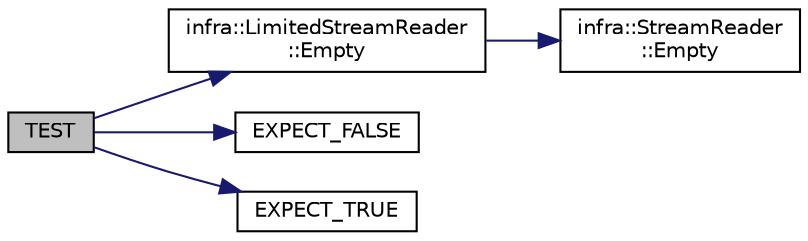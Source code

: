 digraph "TEST"
{
 // INTERACTIVE_SVG=YES
  edge [fontname="Helvetica",fontsize="10",labelfontname="Helvetica",labelfontsize="10"];
  node [fontname="Helvetica",fontsize="10",shape=record];
  rankdir="LR";
  Node56 [label="TEST",height=0.2,width=0.4,color="black", fillcolor="grey75", style="filled", fontcolor="black"];
  Node56 -> Node57 [color="midnightblue",fontsize="10",style="solid",fontname="Helvetica"];
  Node57 [label="infra::LimitedStreamReader\l::Empty",height=0.2,width=0.4,color="black", fillcolor="white", style="filled",URL="$d9/db6/classinfra_1_1_limited_stream_reader.html#a6d3dda05504bcef945ca914e989a0dc9"];
  Node57 -> Node58 [color="midnightblue",fontsize="10",style="solid",fontname="Helvetica"];
  Node58 [label="infra::StreamReader\l::Empty",height=0.2,width=0.4,color="black", fillcolor="white", style="filled",URL="$d2/d90/classinfra_1_1_stream_reader.html#a072ccaa780dbf7599fa984a0d1ff7413"];
  Node56 -> Node59 [color="midnightblue",fontsize="10",style="solid",fontname="Helvetica"];
  Node59 [label="EXPECT_FALSE",height=0.2,width=0.4,color="black", fillcolor="white", style="filled",URL="$d6/def/_test_json_8cpp.html#ac7ef10ed7113236e5f3dfce13707224e"];
  Node56 -> Node60 [color="midnightblue",fontsize="10",style="solid",fontname="Helvetica"];
  Node60 [label="EXPECT_TRUE",height=0.2,width=0.4,color="black", fillcolor="white", style="filled",URL="$d6/def/_test_json_8cpp.html#a84dbe6e62bbec23a120a258315c7b6dc"];
}
